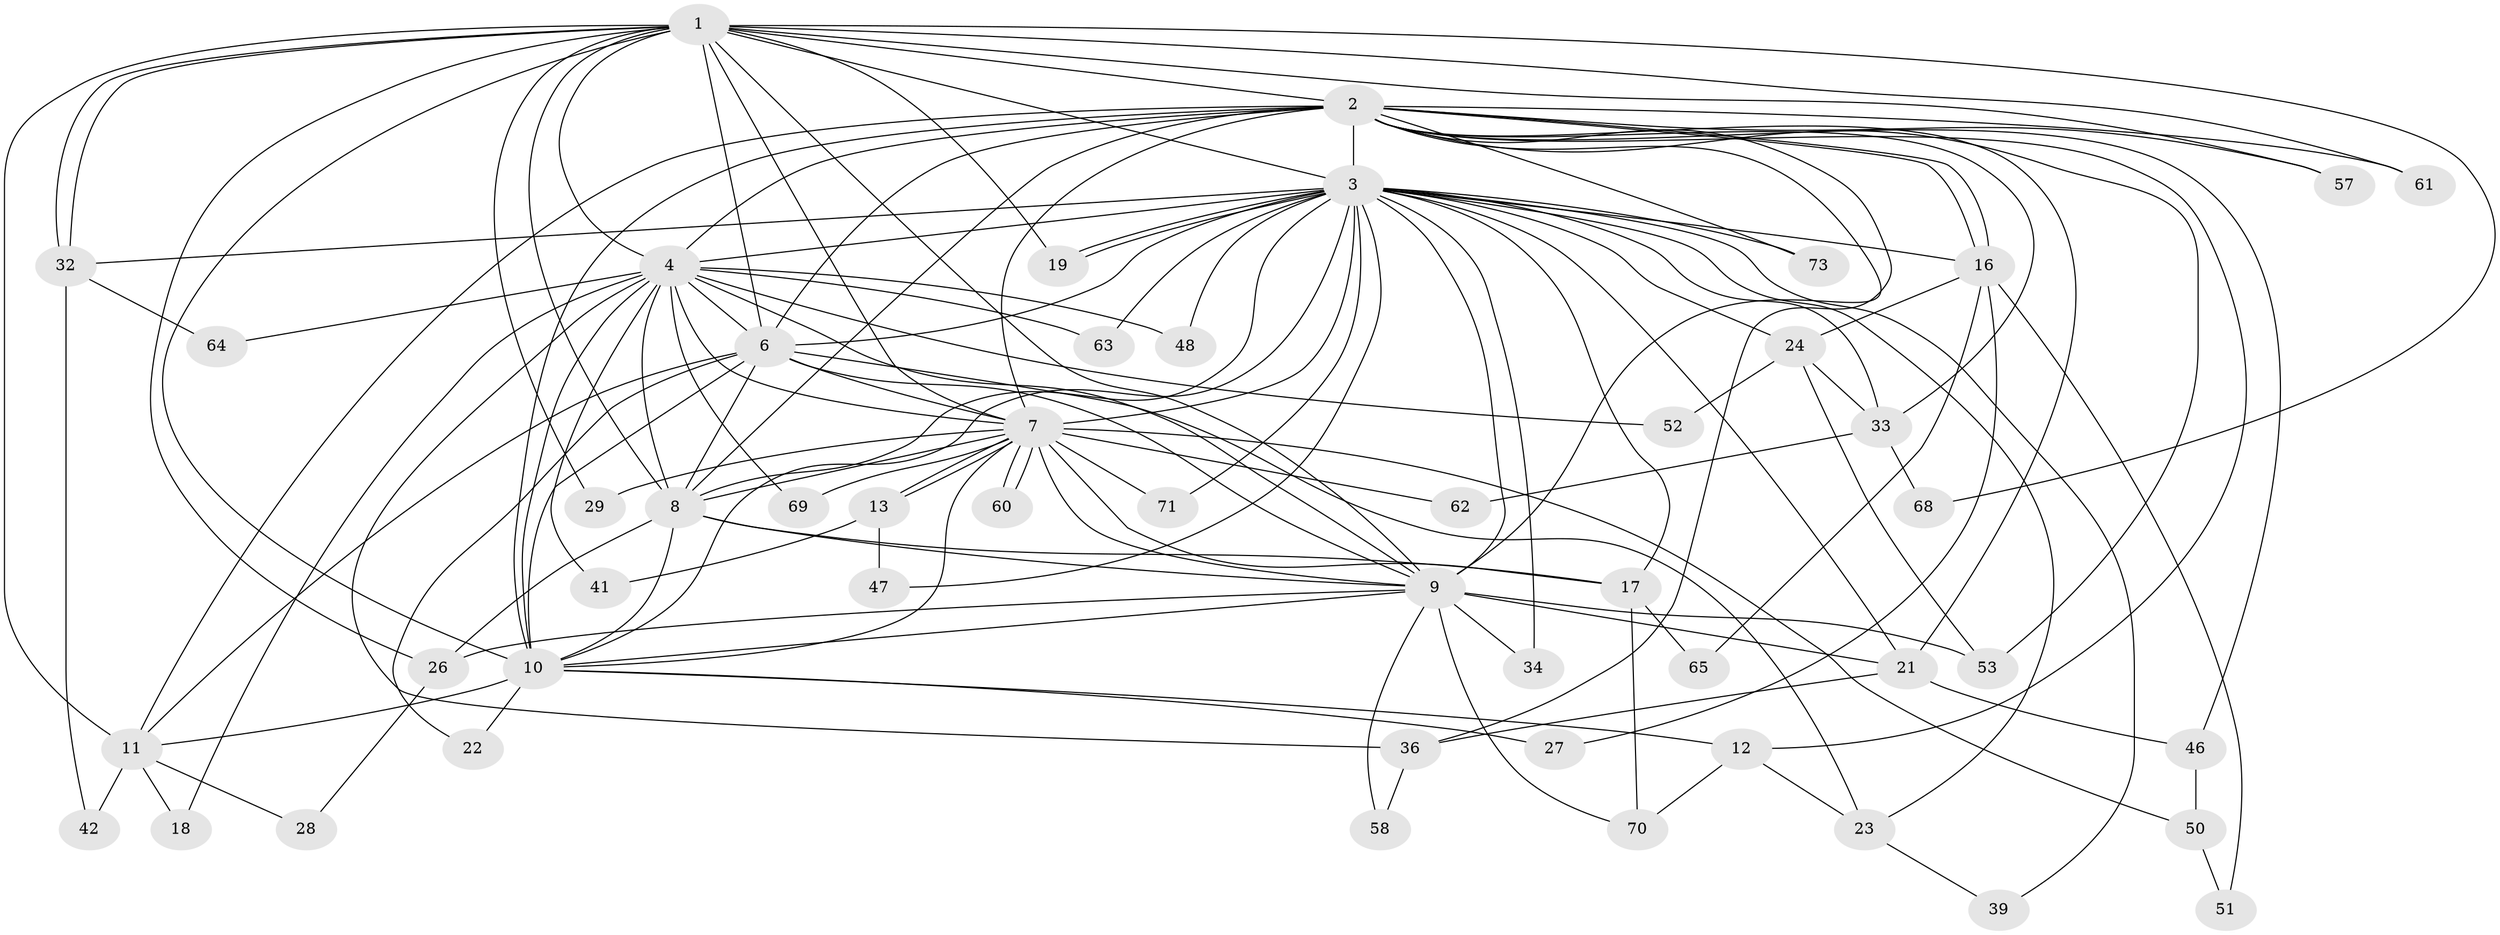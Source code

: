 // Generated by graph-tools (version 1.1) at 2025/23/03/03/25 07:23:38]
// undirected, 51 vertices, 133 edges
graph export_dot {
graph [start="1"]
  node [color=gray90,style=filled];
  1 [super="+44"];
  2 [super="+5"];
  3 [super="+25"];
  4 [super="+31"];
  6 [super="+59"];
  7 [super="+40"];
  8 [super="+66"];
  9 [super="+49"];
  10 [super="+15"];
  11 [super="+43"];
  12 [super="+14"];
  13 [super="+20"];
  16 [super="+67"];
  17 [super="+30"];
  18;
  19;
  21 [super="+56"];
  22;
  23 [super="+35"];
  24 [super="+54"];
  26 [super="+37"];
  27;
  28;
  29;
  32 [super="+38"];
  33 [super="+45"];
  34;
  36 [super="+55"];
  39;
  41;
  42;
  46;
  47;
  48;
  50;
  51;
  52;
  53;
  57;
  58;
  60;
  61;
  62;
  63;
  64;
  65;
  68;
  69;
  70 [super="+72"];
  71;
  73;
  1 -- 2 [weight=2];
  1 -- 3;
  1 -- 4;
  1 -- 6;
  1 -- 7;
  1 -- 8;
  1 -- 9;
  1 -- 10;
  1 -- 29;
  1 -- 32;
  1 -- 32;
  1 -- 57;
  1 -- 61;
  1 -- 68;
  1 -- 19;
  1 -- 11;
  1 -- 26;
  2 -- 3 [weight=2];
  2 -- 4 [weight=3];
  2 -- 6 [weight=2];
  2 -- 7 [weight=3];
  2 -- 8 [weight=2];
  2 -- 9 [weight=3];
  2 -- 10 [weight=2];
  2 -- 11;
  2 -- 16;
  2 -- 16;
  2 -- 36;
  2 -- 73;
  2 -- 12 [weight=2];
  2 -- 46;
  2 -- 53;
  2 -- 57;
  2 -- 61;
  2 -- 21;
  2 -- 33;
  3 -- 4 [weight=2];
  3 -- 6;
  3 -- 7;
  3 -- 8;
  3 -- 9;
  3 -- 10;
  3 -- 19;
  3 -- 19;
  3 -- 21;
  3 -- 23;
  3 -- 24;
  3 -- 33;
  3 -- 34;
  3 -- 39;
  3 -- 47;
  3 -- 48;
  3 -- 63;
  3 -- 71;
  3 -- 16;
  3 -- 73;
  3 -- 32;
  3 -- 17;
  4 -- 6;
  4 -- 7;
  4 -- 8;
  4 -- 9;
  4 -- 10;
  4 -- 18;
  4 -- 36;
  4 -- 48;
  4 -- 52;
  4 -- 63;
  4 -- 64;
  4 -- 69;
  4 -- 41;
  6 -- 7;
  6 -- 8 [weight=2];
  6 -- 9;
  6 -- 10 [weight=2];
  6 -- 22;
  6 -- 23;
  6 -- 11;
  7 -- 8;
  7 -- 9;
  7 -- 10;
  7 -- 13 [weight=2];
  7 -- 13;
  7 -- 17;
  7 -- 29;
  7 -- 60;
  7 -- 60;
  7 -- 62;
  7 -- 69;
  7 -- 71;
  7 -- 50;
  8 -- 9;
  8 -- 10;
  8 -- 17;
  8 -- 26;
  9 -- 10;
  9 -- 21;
  9 -- 26;
  9 -- 34;
  9 -- 53;
  9 -- 58;
  9 -- 70;
  10 -- 11;
  10 -- 12;
  10 -- 22;
  10 -- 27;
  11 -- 18;
  11 -- 28;
  11 -- 42;
  12 -- 23;
  12 -- 70;
  13 -- 41;
  13 -- 47;
  16 -- 24;
  16 -- 27;
  16 -- 51;
  16 -- 65;
  17 -- 65;
  17 -- 70;
  21 -- 46;
  21 -- 36;
  23 -- 39;
  24 -- 33;
  24 -- 52;
  24 -- 53;
  26 -- 28;
  32 -- 64;
  32 -- 42;
  33 -- 62;
  33 -- 68;
  36 -- 58;
  46 -- 50;
  50 -- 51;
}
